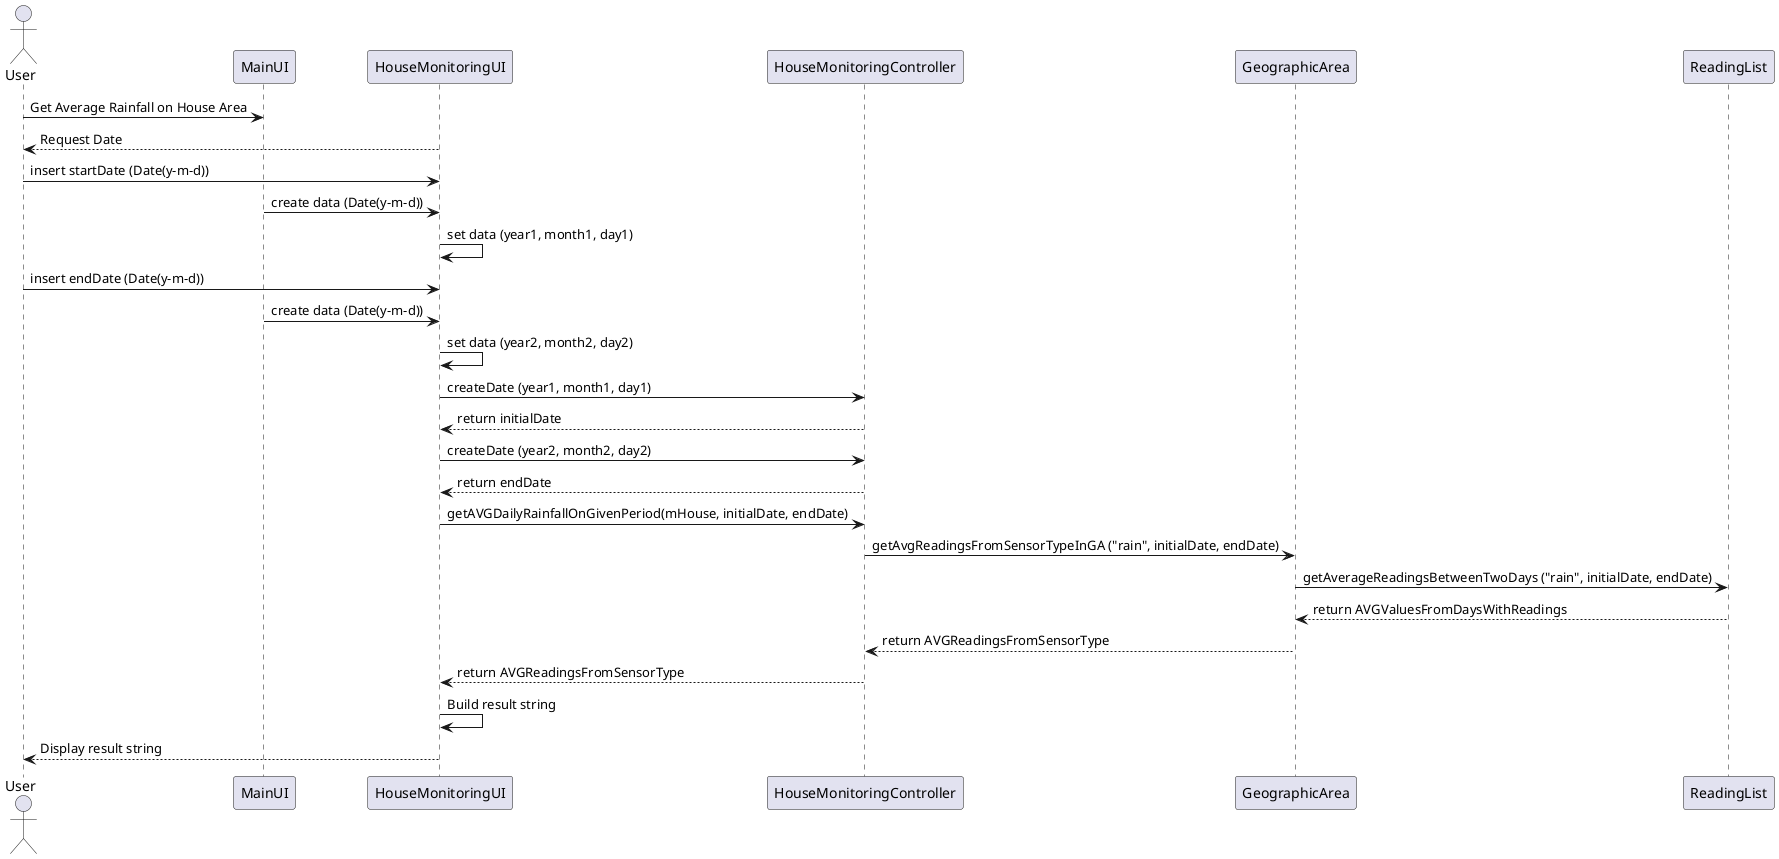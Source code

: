 @startuml
actor User
User -> MainUI: Get Average Rainfall on House Area
HouseMonitoringUI --> User: Request Date
User -> HouseMonitoringUI: insert startDate (Date(y-m-d))
MainUI -> HouseMonitoringUI: create data (Date(y-m-d))
HouseMonitoringUI -> HouseMonitoringUI: set data (year1, month1, day1)
User -> HouseMonitoringUI: insert endDate (Date(y-m-d))
MainUI -> HouseMonitoringUI: create data (Date(y-m-d))
HouseMonitoringUI -> HouseMonitoringUI: set data (year2, month2, day2)
HouseMonitoringUI -> HouseMonitoringController: createDate (year1, month1, day1)
HouseMonitoringController --> HouseMonitoringUI: return initialDate
HouseMonitoringUI -> HouseMonitoringController: createDate (year2, month2, day2)
HouseMonitoringController --> HouseMonitoringUI: return endDate
HouseMonitoringUI -> HouseMonitoringController: getAVGDailyRainfallOnGivenPeriod(mHouse, initialDate, endDate)
HouseMonitoringController -> GeographicArea: getAvgReadingsFromSensorTypeInGA ("rain", initialDate, endDate)
GeographicArea -> ReadingList: getAverageReadingsBetweenTwoDays ("rain", initialDate, endDate)
ReadingList --> GeographicArea: return AVGValuesFromDaysWithReadings
GeographicArea --> HouseMonitoringController: return AVGReadingsFromSensorType
HouseMonitoringController -->  HouseMonitoringUI: return AVGReadingsFromSensorType
HouseMonitoringUI -> HouseMonitoringUI: Build result string
HouseMonitoringUI -->User: Display result string
@enduml